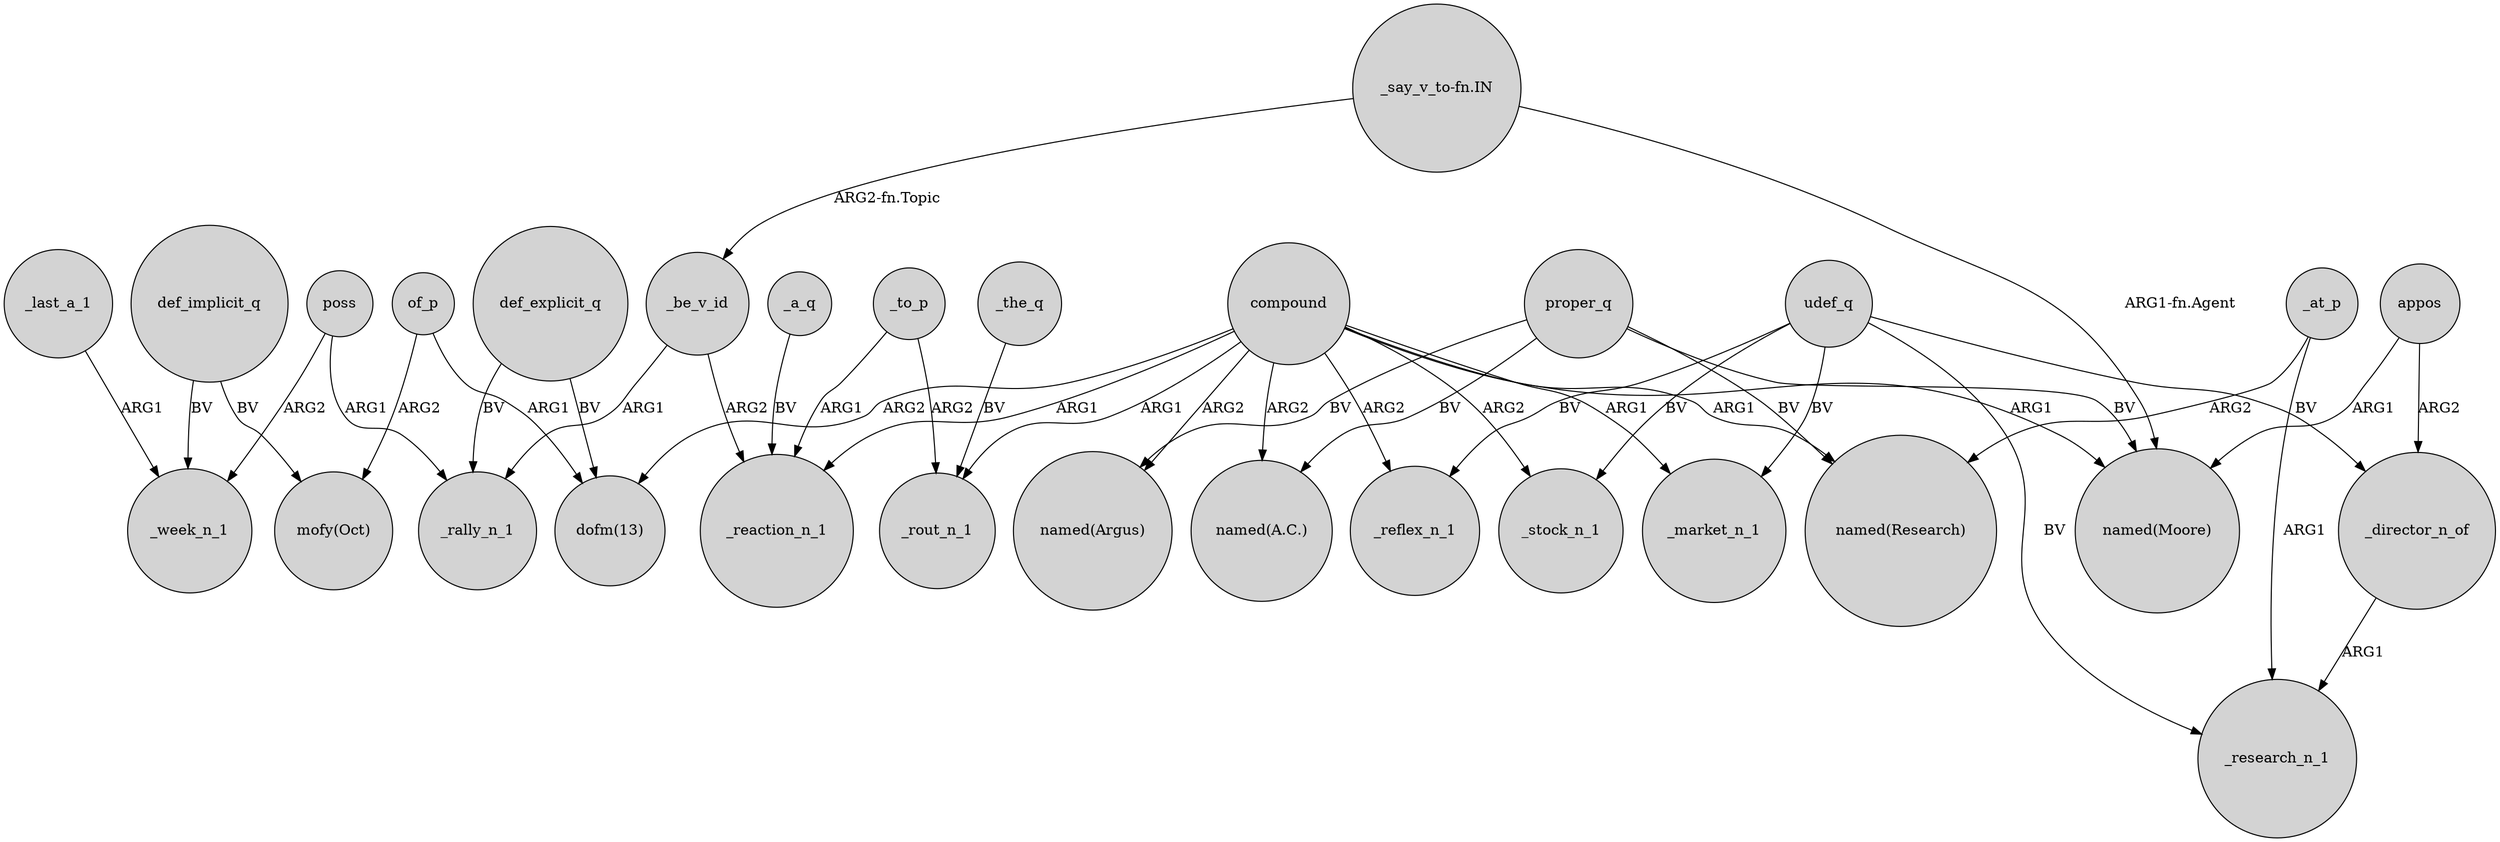 digraph {
	node [shape=circle style=filled]
	of_p -> "dofm(13)" [label=ARG1]
	_be_v_id -> _reaction_n_1 [label=ARG2]
	proper_q -> "named(Argus)" [label=BV]
	udef_q -> _reflex_n_1 [label=BV]
	poss -> _rally_n_1 [label=ARG1]
	def_implicit_q -> _week_n_1 [label=BV]
	_be_v_id -> _rally_n_1 [label=ARG1]
	_to_p -> _rout_n_1 [label=ARG2]
	def_implicit_q -> "mofy(Oct)" [label=BV]
	_to_p -> _reaction_n_1 [label=ARG1]
	compound -> _reflex_n_1 [label=ARG2]
	udef_q -> _research_n_1 [label=BV]
	_director_n_of -> _research_n_1 [label=ARG1]
	compound -> _reaction_n_1 [label=ARG1]
	_at_p -> "named(Research)" [label=ARG2]
	of_p -> "mofy(Oct)" [label=ARG2]
	udef_q -> _market_n_1 [label=BV]
	udef_q -> _director_n_of [label=BV]
	def_explicit_q -> _rally_n_1 [label=BV]
	poss -> _week_n_1 [label=ARG2]
	"_say_v_to-fn.IN" -> _be_v_id [label="ARG2-fn.Topic"]
	compound -> _stock_n_1 [label=ARG2]
	udef_q -> _stock_n_1 [label=BV]
	compound -> "named(A.C.)" [label=ARG2]
	_the_q -> _rout_n_1 [label=BV]
	def_explicit_q -> "dofm(13)" [label=BV]
	proper_q -> "named(Research)" [label=BV]
	_last_a_1 -> _week_n_1 [label=ARG1]
	compound -> "named(Moore)" [label=ARG1]
	compound -> "named(Research)" [label=ARG1]
	proper_q -> "named(Moore)" [label=BV]
	_a_q -> _reaction_n_1 [label=BV]
	"_say_v_to-fn.IN" -> "named(Moore)" [label="ARG1-fn.Agent"]
	compound -> "named(Argus)" [label=ARG2]
	compound -> _market_n_1 [label=ARG1]
	proper_q -> "named(A.C.)" [label=BV]
	compound -> "dofm(13)" [label=ARG2]
	appos -> _director_n_of [label=ARG2]
	_at_p -> _research_n_1 [label=ARG1]
	appos -> "named(Moore)" [label=ARG1]
	compound -> _rout_n_1 [label=ARG1]
}

